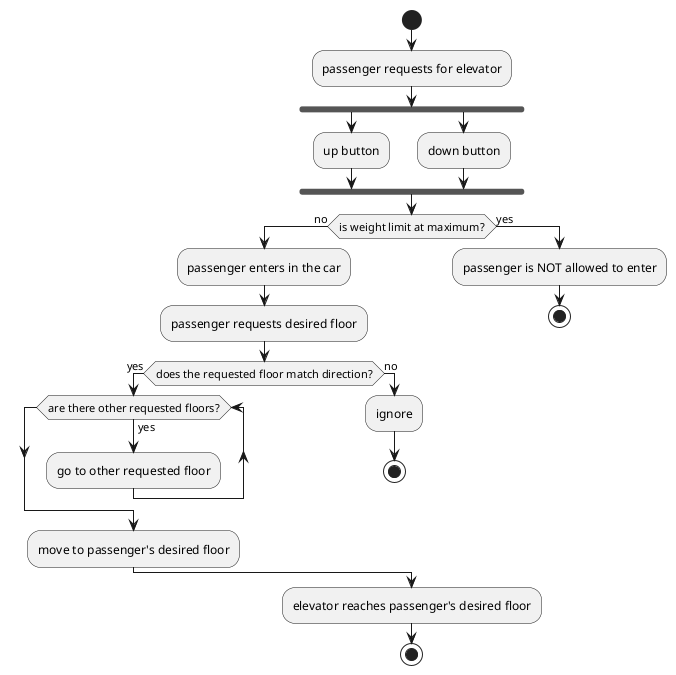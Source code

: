 @startuml
start
:passenger requests for elevator;
fork
    :up button;
fork again
    :down button;
end fork
if (is weight limit at maximum?) then (no)
    :passenger enters in the car;
    :passenger requests desired floor;
    if (does the requested floor match direction?) then (yes)
        while (are there other requested floors?) is (yes)
            :go to other requested floor;
        endwhile
        :move to passenger's desired floor;
    else (no)
        :ignore;
        stop
    endif
else (yes)
   :passenger is NOT allowed to enter;
   stop
endif
:elevator reaches passenger's desired floor;
stop

@enduml
